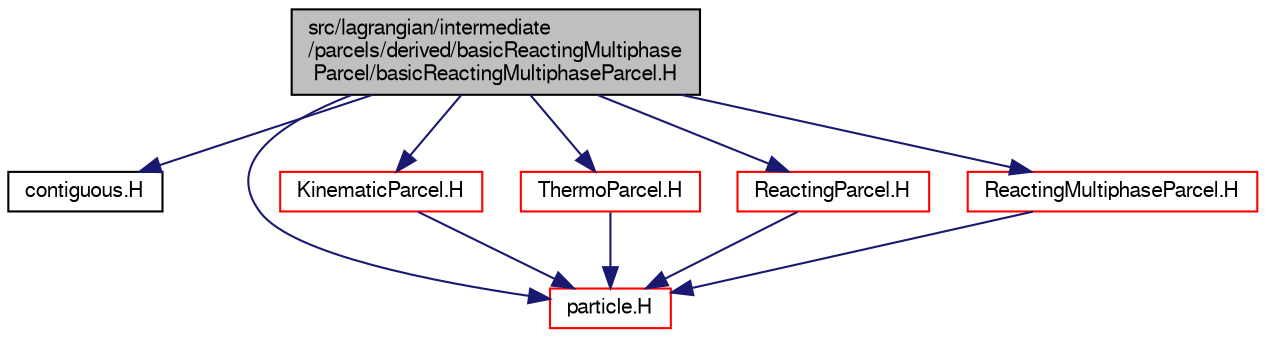 digraph "src/lagrangian/intermediate/parcels/derived/basicReactingMultiphaseParcel/basicReactingMultiphaseParcel.H"
{
  bgcolor="transparent";
  edge [fontname="FreeSans",fontsize="10",labelfontname="FreeSans",labelfontsize="10"];
  node [fontname="FreeSans",fontsize="10",shape=record];
  Node0 [label="src/lagrangian/intermediate\l/parcels/derived/basicReactingMultiphase\lParcel/basicReactingMultiphaseParcel.H",height=0.2,width=0.4,color="black", fillcolor="grey75", style="filled", fontcolor="black"];
  Node0 -> Node1 [color="midnightblue",fontsize="10",style="solid",fontname="FreeSans"];
  Node1 [label="contiguous.H",height=0.2,width=0.4,color="black",URL="$a12185.html",tooltip="Template function to specify if the data of a type are contiguous. "];
  Node0 -> Node2 [color="midnightblue",fontsize="10",style="solid",fontname="FreeSans"];
  Node2 [label="particle.H",height=0.2,width=0.4,color="red",URL="$a04889.html"];
  Node0 -> Node295 [color="midnightblue",fontsize="10",style="solid",fontname="FreeSans"];
  Node295 [label="KinematicParcel.H",height=0.2,width=0.4,color="red",URL="$a05441.html"];
  Node295 -> Node2 [color="midnightblue",fontsize="10",style="solid",fontname="FreeSans"];
  Node0 -> Node346 [color="midnightblue",fontsize="10",style="solid",fontname="FreeSans"];
  Node346 [label="ThermoParcel.H",height=0.2,width=0.4,color="red",URL="$a05498.html"];
  Node346 -> Node2 [color="midnightblue",fontsize="10",style="solid",fontname="FreeSans"];
  Node0 -> Node394 [color="midnightblue",fontsize="10",style="solid",fontname="FreeSans"];
  Node394 [label="ReactingParcel.H",height=0.2,width=0.4,color="red",URL="$a05483.html"];
  Node394 -> Node2 [color="midnightblue",fontsize="10",style="solid",fontname="FreeSans"];
  Node0 -> Node397 [color="midnightblue",fontsize="10",style="solid",fontname="FreeSans"];
  Node397 [label="ReactingMultiphaseParcel.H",height=0.2,width=0.4,color="red",URL="$a05471.html"];
  Node397 -> Node2 [color="midnightblue",fontsize="10",style="solid",fontname="FreeSans"];
}
